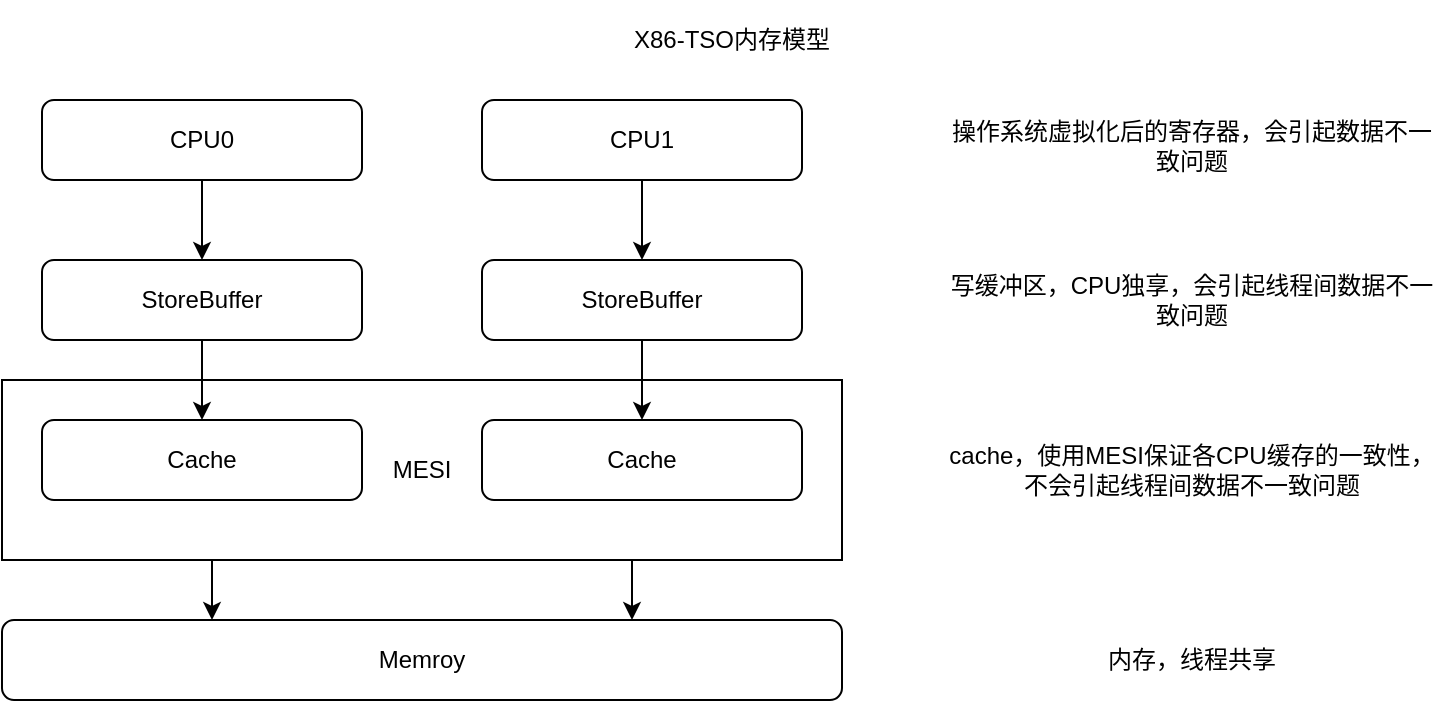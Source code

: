 <mxfile version="13.1.3" type="github">
  <diagram id="C0adtZawv3__-3Yso5-N" name="Page-1">
    <mxGraphModel dx="2029" dy="1131" grid="1" gridSize="10" guides="1" tooltips="1" connect="1" arrows="1" fold="1" page="1" pageScale="1" pageWidth="827" pageHeight="1169" math="0" shadow="0">
      <root>
        <mxCell id="0" />
        <mxCell id="1" parent="0" />
        <mxCell id="F39sRsljc0ifnQZl1Yur-10" value="MESI" style="rounded=0;whiteSpace=wrap;html=1;" vertex="1" parent="1">
          <mxGeometry x="30" y="200" width="420" height="90" as="geometry" />
        </mxCell>
        <mxCell id="F39sRsljc0ifnQZl1Yur-2" value="CPU1" style="rounded=1;whiteSpace=wrap;html=1;" vertex="1" parent="1">
          <mxGeometry x="270" y="60" width="160" height="40" as="geometry" />
        </mxCell>
        <mxCell id="F39sRsljc0ifnQZl1Yur-3" value="StoreBuffer" style="rounded=1;whiteSpace=wrap;html=1;" vertex="1" parent="1">
          <mxGeometry x="50" y="140" width="160" height="40" as="geometry" />
        </mxCell>
        <mxCell id="F39sRsljc0ifnQZl1Yur-4" value="StoreBuffer" style="rounded=1;whiteSpace=wrap;html=1;" vertex="1" parent="1">
          <mxGeometry x="270" y="140" width="160" height="40" as="geometry" />
        </mxCell>
        <mxCell id="F39sRsljc0ifnQZl1Yur-5" value="CPU0" style="rounded=1;whiteSpace=wrap;html=1;" vertex="1" parent="1">
          <mxGeometry x="50" y="60" width="160" height="40" as="geometry" />
        </mxCell>
        <mxCell id="F39sRsljc0ifnQZl1Yur-6" value="" style="endArrow=classic;html=1;exitX=0.5;exitY=1;exitDx=0;exitDy=0;entryX=0.5;entryY=0;entryDx=0;entryDy=0;" edge="1" parent="1" source="F39sRsljc0ifnQZl1Yur-5" target="F39sRsljc0ifnQZl1Yur-3">
          <mxGeometry width="50" height="50" relative="1" as="geometry">
            <mxPoint x="110" y="420" as="sourcePoint" />
            <mxPoint x="160" y="370" as="targetPoint" />
          </mxGeometry>
        </mxCell>
        <mxCell id="F39sRsljc0ifnQZl1Yur-7" value="Cache" style="rounded=1;whiteSpace=wrap;html=1;" vertex="1" parent="1">
          <mxGeometry x="50" y="220" width="160" height="40" as="geometry" />
        </mxCell>
        <mxCell id="F39sRsljc0ifnQZl1Yur-8" value="Memroy" style="rounded=1;whiteSpace=wrap;html=1;" vertex="1" parent="1">
          <mxGeometry x="30" y="320" width="420" height="40" as="geometry" />
        </mxCell>
        <mxCell id="F39sRsljc0ifnQZl1Yur-9" value="Cache" style="rounded=1;whiteSpace=wrap;html=1;" vertex="1" parent="1">
          <mxGeometry x="270" y="220" width="160" height="40" as="geometry" />
        </mxCell>
        <mxCell id="F39sRsljc0ifnQZl1Yur-11" value="" style="endArrow=classic;html=1;exitX=0.5;exitY=1;exitDx=0;exitDy=0;entryX=0.5;entryY=0;entryDx=0;entryDy=0;" edge="1" parent="1" source="F39sRsljc0ifnQZl1Yur-3" target="F39sRsljc0ifnQZl1Yur-7">
          <mxGeometry width="50" height="50" relative="1" as="geometry">
            <mxPoint x="140" y="110" as="sourcePoint" />
            <mxPoint x="140" y="150" as="targetPoint" />
          </mxGeometry>
        </mxCell>
        <mxCell id="F39sRsljc0ifnQZl1Yur-15" value="" style="endArrow=classic;html=1;exitX=0.5;exitY=1;exitDx=0;exitDy=0;" edge="1" parent="1" source="F39sRsljc0ifnQZl1Yur-2" target="F39sRsljc0ifnQZl1Yur-4">
          <mxGeometry width="50" height="50" relative="1" as="geometry">
            <mxPoint x="140" y="190" as="sourcePoint" />
            <mxPoint x="140" y="230" as="targetPoint" />
          </mxGeometry>
        </mxCell>
        <mxCell id="F39sRsljc0ifnQZl1Yur-16" value="" style="endArrow=classic;html=1;exitX=0.5;exitY=1;exitDx=0;exitDy=0;entryX=0.5;entryY=0;entryDx=0;entryDy=0;" edge="1" parent="1" source="F39sRsljc0ifnQZl1Yur-4" target="F39sRsljc0ifnQZl1Yur-9">
          <mxGeometry width="50" height="50" relative="1" as="geometry">
            <mxPoint x="150" y="200" as="sourcePoint" />
            <mxPoint x="300" y="190" as="targetPoint" />
          </mxGeometry>
        </mxCell>
        <mxCell id="F39sRsljc0ifnQZl1Yur-17" value="" style="endArrow=classic;html=1;exitX=0.25;exitY=1;exitDx=0;exitDy=0;entryX=0.25;entryY=0;entryDx=0;entryDy=0;" edge="1" parent="1" source="F39sRsljc0ifnQZl1Yur-10" target="F39sRsljc0ifnQZl1Yur-8">
          <mxGeometry width="50" height="50" relative="1" as="geometry">
            <mxPoint x="140" y="190" as="sourcePoint" />
            <mxPoint x="134" y="330" as="targetPoint" />
          </mxGeometry>
        </mxCell>
        <mxCell id="F39sRsljc0ifnQZl1Yur-18" value="" style="endArrow=classic;html=1;exitX=0.75;exitY=1;exitDx=0;exitDy=0;entryX=0.75;entryY=0;entryDx=0;entryDy=0;" edge="1" parent="1" source="F39sRsljc0ifnQZl1Yur-10" target="F39sRsljc0ifnQZl1Yur-8">
          <mxGeometry width="50" height="50" relative="1" as="geometry">
            <mxPoint x="145" y="300" as="sourcePoint" />
            <mxPoint x="155" y="330" as="targetPoint" />
          </mxGeometry>
        </mxCell>
        <mxCell id="F39sRsljc0ifnQZl1Yur-19" value="内存，线程共享" style="text;html=1;strokeColor=none;fillColor=none;align=center;verticalAlign=middle;whiteSpace=wrap;rounded=0;" vertex="1" parent="1">
          <mxGeometry x="540" y="320" width="170" height="40" as="geometry" />
        </mxCell>
        <mxCell id="F39sRsljc0ifnQZl1Yur-20" value="cache，使用MESI保证各CPU缓存的一致性，不会引起线程间数据不一致问题" style="text;html=1;strokeColor=none;fillColor=none;align=center;verticalAlign=middle;whiteSpace=wrap;rounded=0;" vertex="1" parent="1">
          <mxGeometry x="500" y="220" width="250" height="50" as="geometry" />
        </mxCell>
        <mxCell id="F39sRsljc0ifnQZl1Yur-21" value="写缓冲区，CPU独享，会引起线程间数据不一致问题" style="text;html=1;strokeColor=none;fillColor=none;align=center;verticalAlign=middle;whiteSpace=wrap;rounded=0;" vertex="1" parent="1">
          <mxGeometry x="500" y="135" width="250" height="50" as="geometry" />
        </mxCell>
        <mxCell id="F39sRsljc0ifnQZl1Yur-22" value="X86-TSO内存模型" style="text;html=1;strokeColor=none;fillColor=none;align=center;verticalAlign=middle;whiteSpace=wrap;rounded=0;" vertex="1" parent="1">
          <mxGeometry x="210" y="10" width="370" height="40" as="geometry" />
        </mxCell>
        <mxCell id="F39sRsljc0ifnQZl1Yur-23" value="操作系统虚拟化后的寄存器，会引起数据不一致问题" style="text;html=1;strokeColor=none;fillColor=none;align=center;verticalAlign=middle;whiteSpace=wrap;rounded=0;" vertex="1" parent="1">
          <mxGeometry x="500" y="60" width="250" height="45" as="geometry" />
        </mxCell>
      </root>
    </mxGraphModel>
  </diagram>
</mxfile>
